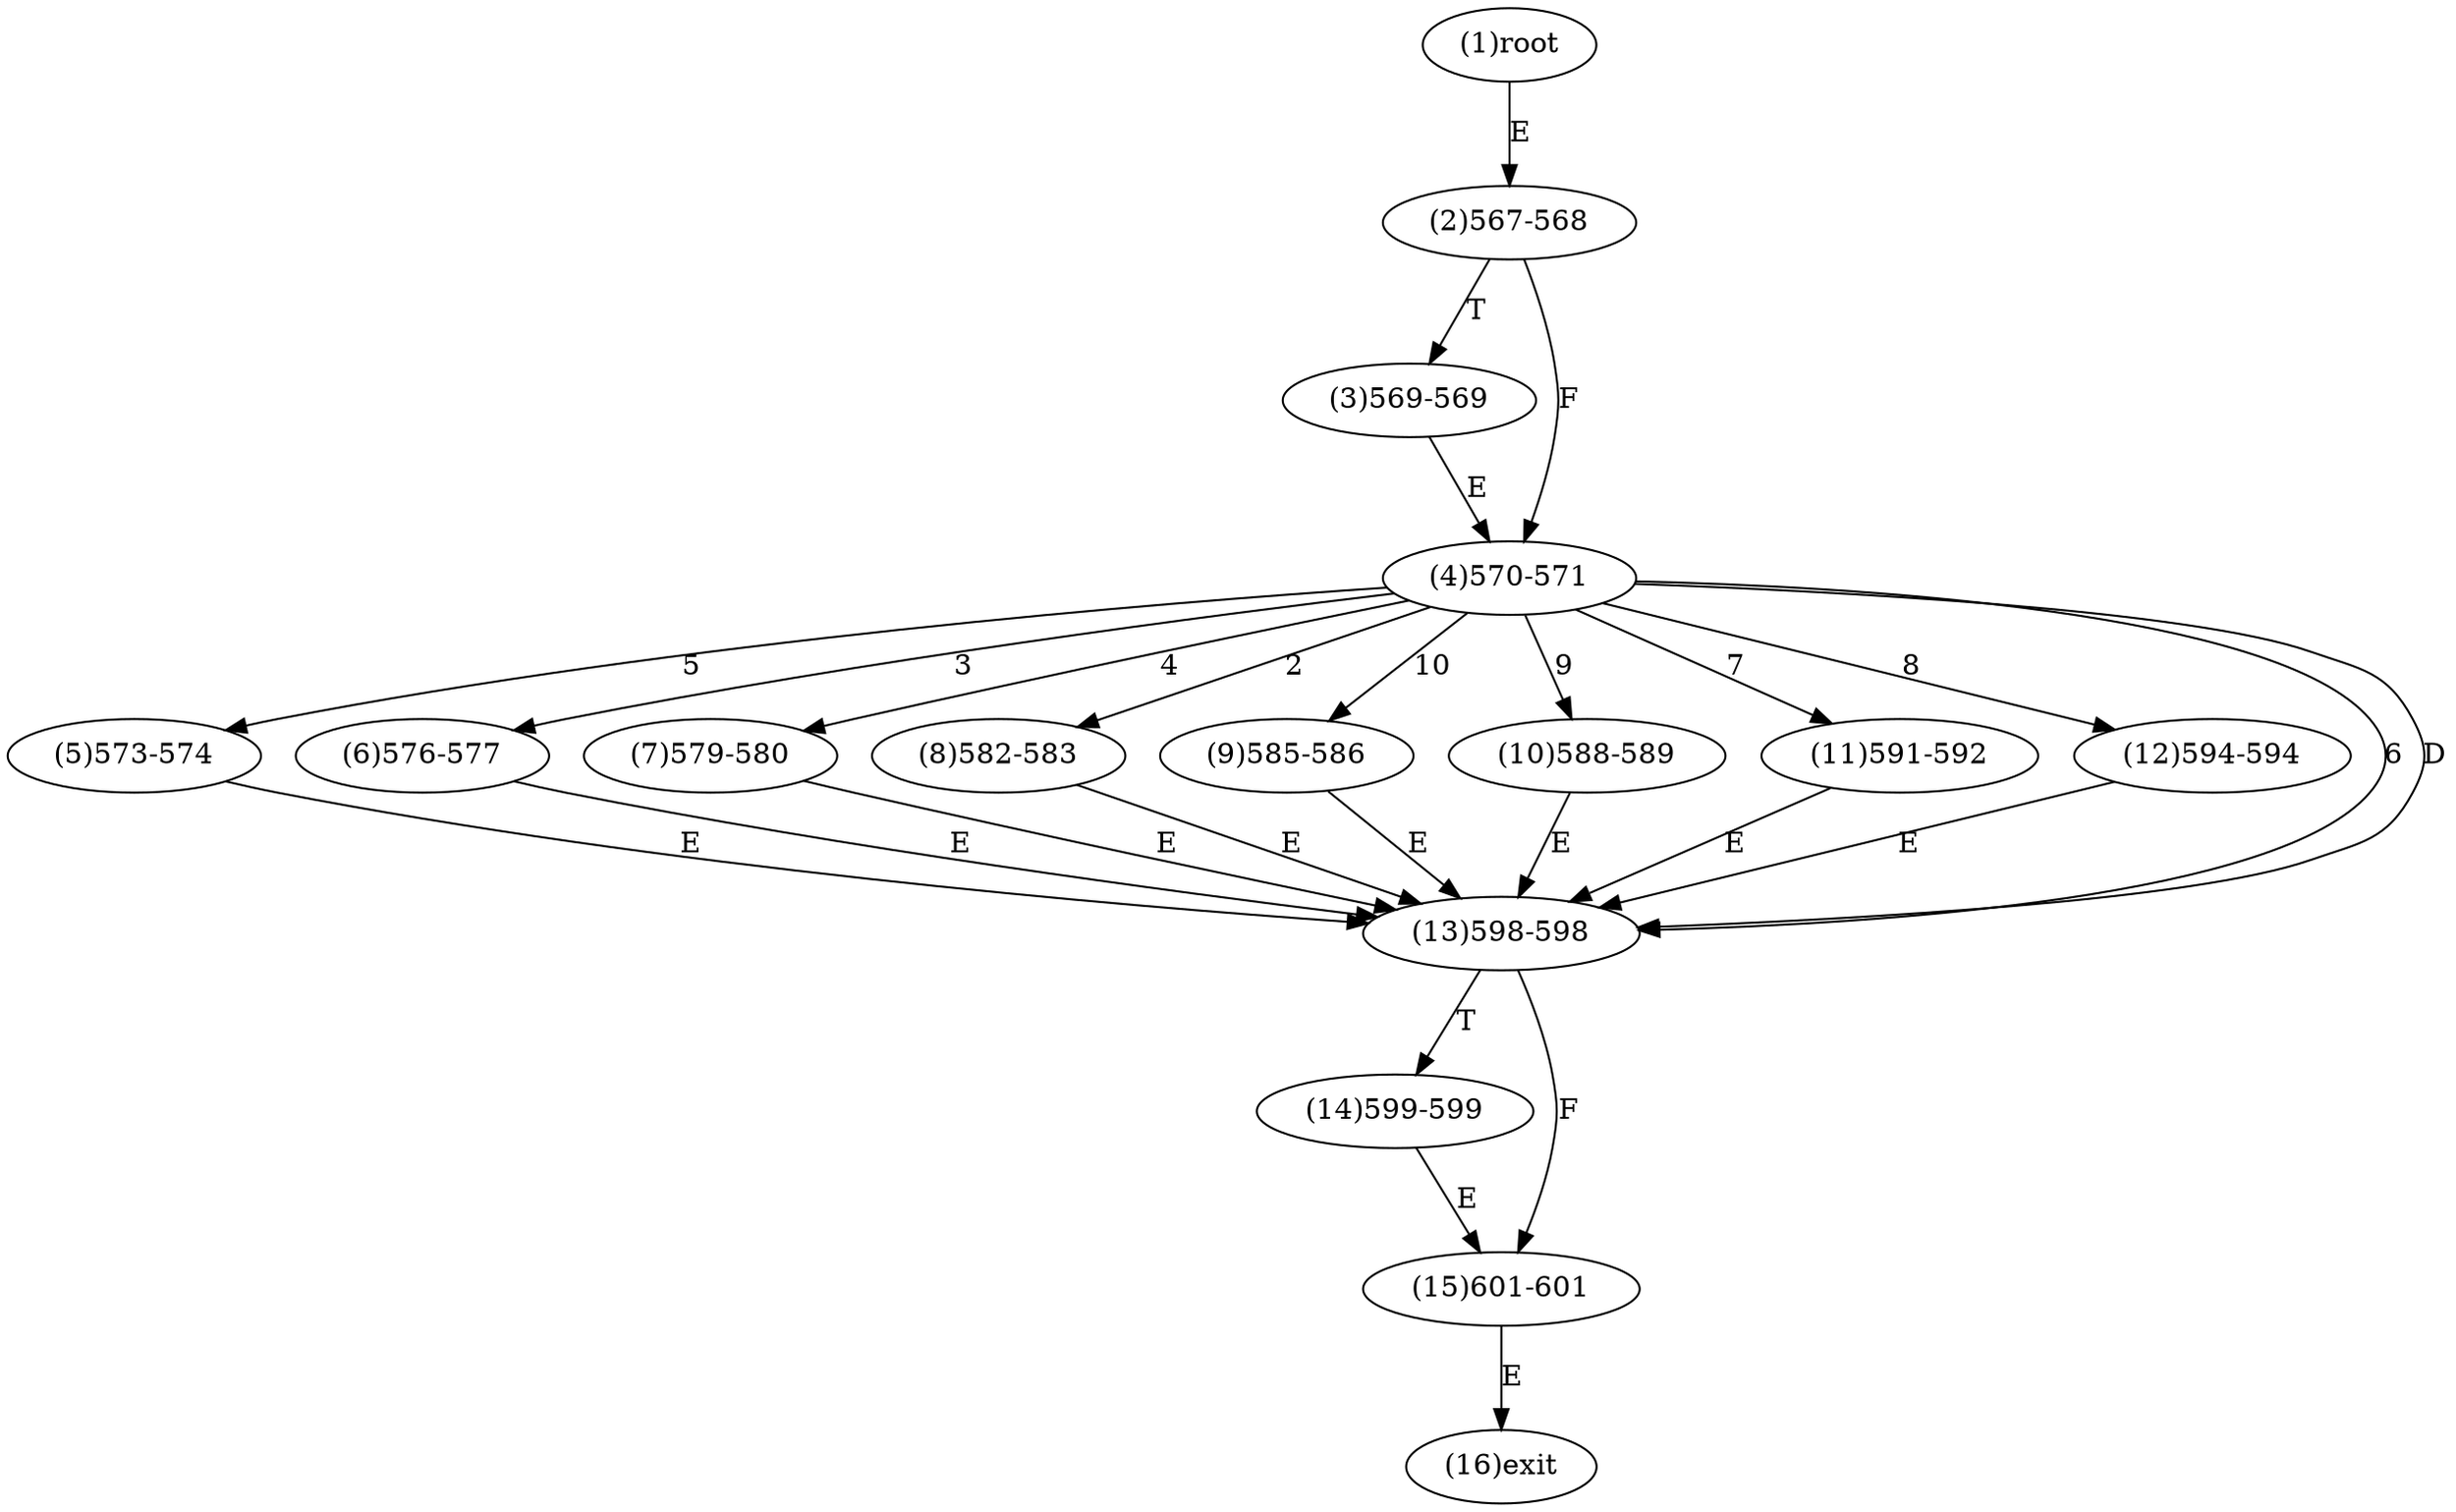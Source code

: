 digraph "" { 
1[ label="(1)root"];
2[ label="(2)567-568"];
3[ label="(3)569-569"];
4[ label="(4)570-571"];
5[ label="(5)573-574"];
6[ label="(6)576-577"];
7[ label="(7)579-580"];
8[ label="(8)582-583"];
9[ label="(9)585-586"];
10[ label="(10)588-589"];
11[ label="(11)591-592"];
12[ label="(12)594-594"];
13[ label="(13)598-598"];
14[ label="(14)599-599"];
15[ label="(15)601-601"];
16[ label="(16)exit"];
1->2[ label="E"];
2->4[ label="F"];
2->3[ label="T"];
3->4[ label="E"];
4->8[ label="2"];
4->6[ label="3"];
4->7[ label="4"];
4->5[ label="5"];
4->13[ label="6"];
4->11[ label="7"];
4->12[ label="8"];
4->10[ label="9"];
4->9[ label="10"];
4->13[ label="D"];
5->13[ label="E"];
6->13[ label="E"];
7->13[ label="E"];
8->13[ label="E"];
9->13[ label="E"];
10->13[ label="E"];
11->13[ label="E"];
12->13[ label="E"];
13->15[ label="F"];
13->14[ label="T"];
14->15[ label="E"];
15->16[ label="E"];
}